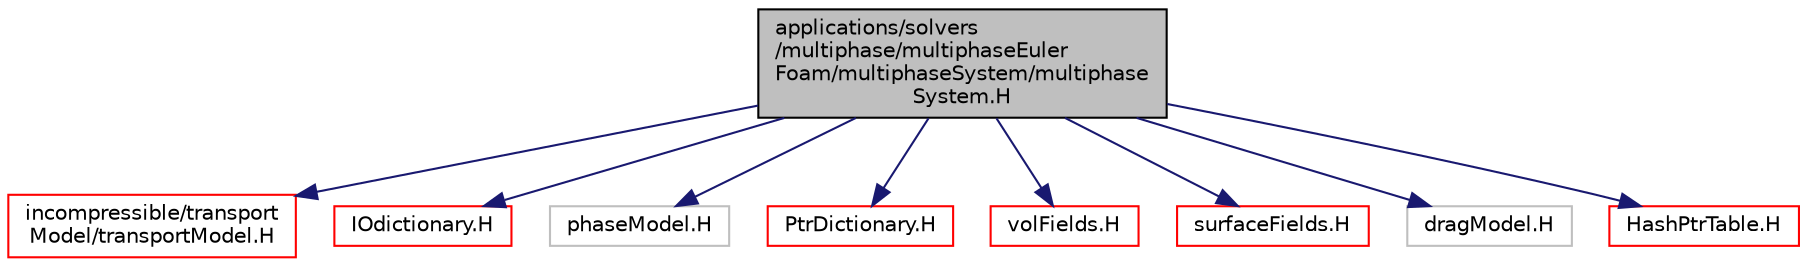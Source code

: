 digraph "applications/solvers/multiphase/multiphaseEulerFoam/multiphaseSystem/multiphaseSystem.H"
{
  bgcolor="transparent";
  edge [fontname="Helvetica",fontsize="10",labelfontname="Helvetica",labelfontsize="10"];
  node [fontname="Helvetica",fontsize="10",shape=record];
  Node0 [label="applications/solvers\l/multiphase/multiphaseEuler\lFoam/multiphaseSystem/multiphase\lSystem.H",height=0.2,width=0.4,color="black", fillcolor="grey75", style="filled", fontcolor="black"];
  Node0 -> Node1 [color="midnightblue",fontsize="10",style="solid",fontname="Helvetica"];
  Node1 [label="incompressible/transport\lModel/transportModel.H",height=0.2,width=0.4,color="red",URL="$a17315.html"];
  Node0 -> Node76 [color="midnightblue",fontsize="10",style="solid",fontname="Helvetica"];
  Node76 [label="IOdictionary.H",height=0.2,width=0.4,color="red",URL="$a09749.html"];
  Node0 -> Node124 [color="midnightblue",fontsize="10",style="solid",fontname="Helvetica"];
  Node124 [label="phaseModel.H",height=0.2,width=0.4,color="grey75"];
  Node0 -> Node125 [color="midnightblue",fontsize="10",style="solid",fontname="Helvetica"];
  Node125 [label="PtrDictionary.H",height=0.2,width=0.4,color="red",URL="$a09140.html"];
  Node0 -> Node129 [color="midnightblue",fontsize="10",style="solid",fontname="Helvetica"];
  Node129 [label="volFields.H",height=0.2,width=0.4,color="red",URL="$a02912.html"];
  Node0 -> Node322 [color="midnightblue",fontsize="10",style="solid",fontname="Helvetica"];
  Node322 [label="surfaceFields.H",height=0.2,width=0.4,color="red",URL="$a02897.html",tooltip="Foam::surfaceFields. "];
  Node0 -> Node329 [color="midnightblue",fontsize="10",style="solid",fontname="Helvetica"];
  Node329 [label="dragModel.H",height=0.2,width=0.4,color="grey75"];
  Node0 -> Node330 [color="midnightblue",fontsize="10",style="solid",fontname="Helvetica"];
  Node330 [label="HashPtrTable.H",height=0.2,width=0.4,color="red",URL="$a09164.html"];
}
